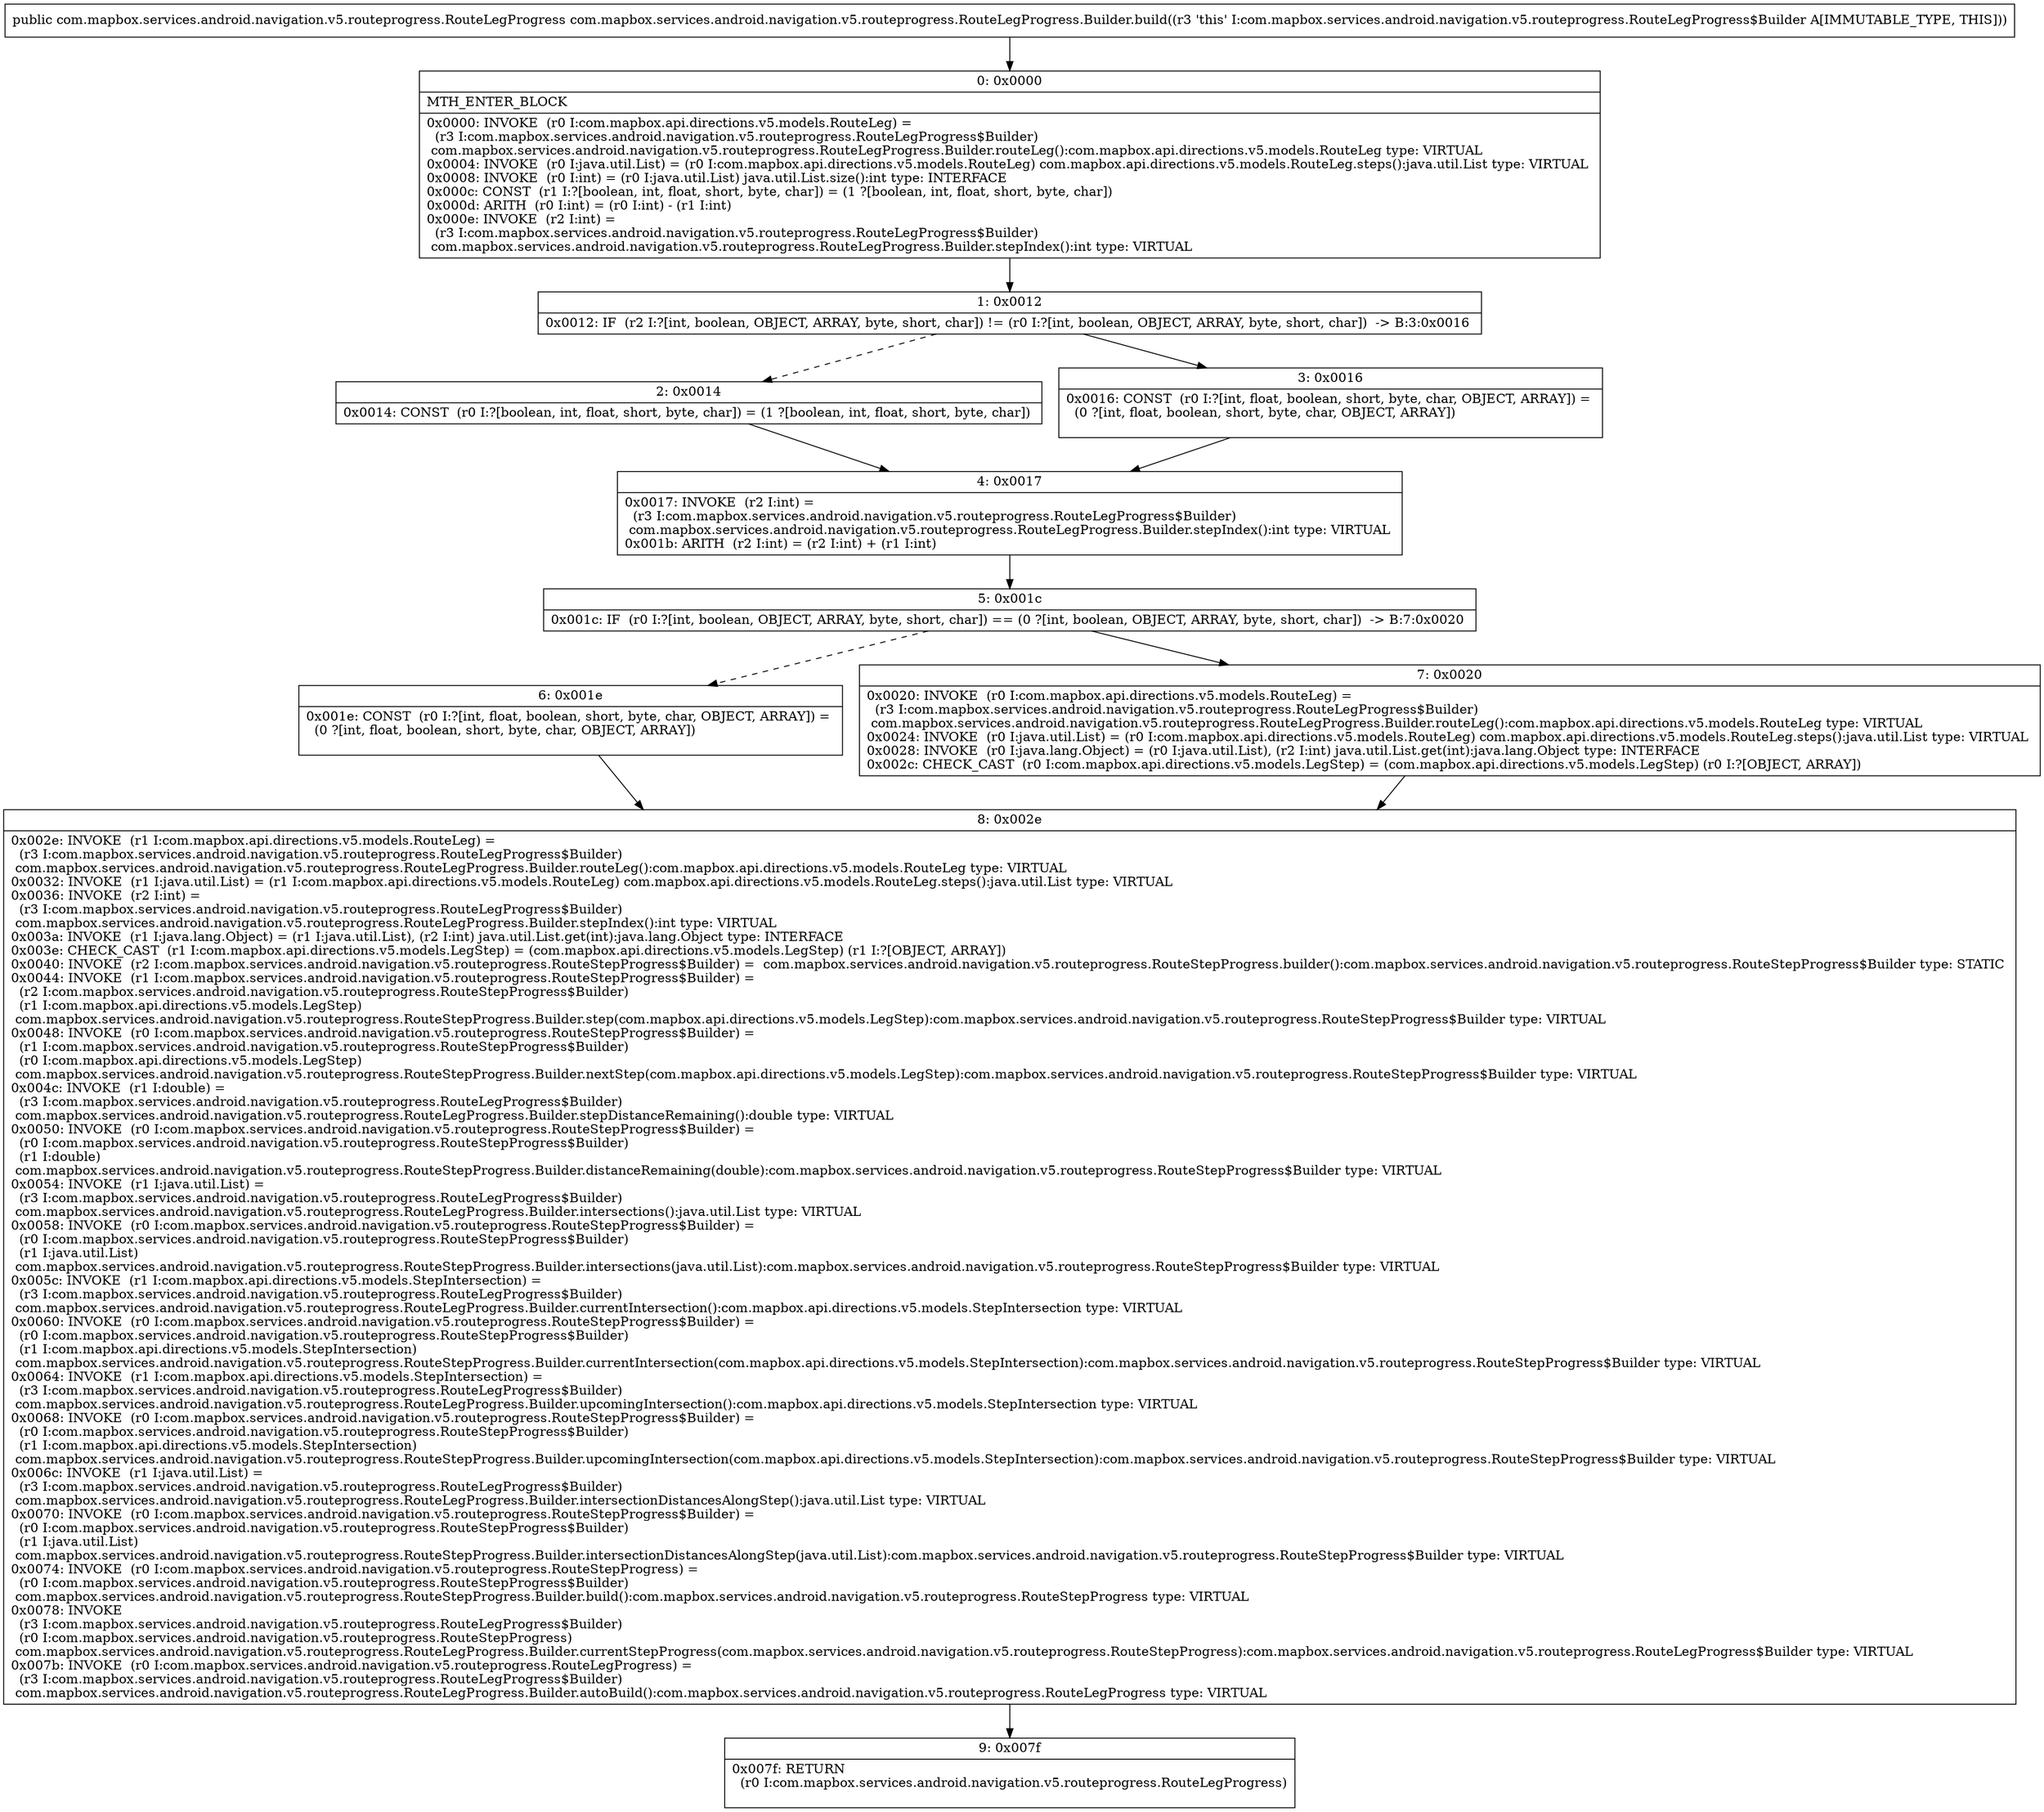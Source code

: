 digraph "CFG forcom.mapbox.services.android.navigation.v5.routeprogress.RouteLegProgress.Builder.build()Lcom\/mapbox\/services\/android\/navigation\/v5\/routeprogress\/RouteLegProgress;" {
Node_0 [shape=record,label="{0\:\ 0x0000|MTH_ENTER_BLOCK\l|0x0000: INVOKE  (r0 I:com.mapbox.api.directions.v5.models.RouteLeg) = \l  (r3 I:com.mapbox.services.android.navigation.v5.routeprogress.RouteLegProgress$Builder)\l com.mapbox.services.android.navigation.v5.routeprogress.RouteLegProgress.Builder.routeLeg():com.mapbox.api.directions.v5.models.RouteLeg type: VIRTUAL \l0x0004: INVOKE  (r0 I:java.util.List) = (r0 I:com.mapbox.api.directions.v5.models.RouteLeg) com.mapbox.api.directions.v5.models.RouteLeg.steps():java.util.List type: VIRTUAL \l0x0008: INVOKE  (r0 I:int) = (r0 I:java.util.List) java.util.List.size():int type: INTERFACE \l0x000c: CONST  (r1 I:?[boolean, int, float, short, byte, char]) = (1 ?[boolean, int, float, short, byte, char]) \l0x000d: ARITH  (r0 I:int) = (r0 I:int) \- (r1 I:int) \l0x000e: INVOKE  (r2 I:int) = \l  (r3 I:com.mapbox.services.android.navigation.v5.routeprogress.RouteLegProgress$Builder)\l com.mapbox.services.android.navigation.v5.routeprogress.RouteLegProgress.Builder.stepIndex():int type: VIRTUAL \l}"];
Node_1 [shape=record,label="{1\:\ 0x0012|0x0012: IF  (r2 I:?[int, boolean, OBJECT, ARRAY, byte, short, char]) != (r0 I:?[int, boolean, OBJECT, ARRAY, byte, short, char])  \-\> B:3:0x0016 \l}"];
Node_2 [shape=record,label="{2\:\ 0x0014|0x0014: CONST  (r0 I:?[boolean, int, float, short, byte, char]) = (1 ?[boolean, int, float, short, byte, char]) \l}"];
Node_3 [shape=record,label="{3\:\ 0x0016|0x0016: CONST  (r0 I:?[int, float, boolean, short, byte, char, OBJECT, ARRAY]) = \l  (0 ?[int, float, boolean, short, byte, char, OBJECT, ARRAY])\l \l}"];
Node_4 [shape=record,label="{4\:\ 0x0017|0x0017: INVOKE  (r2 I:int) = \l  (r3 I:com.mapbox.services.android.navigation.v5.routeprogress.RouteLegProgress$Builder)\l com.mapbox.services.android.navigation.v5.routeprogress.RouteLegProgress.Builder.stepIndex():int type: VIRTUAL \l0x001b: ARITH  (r2 I:int) = (r2 I:int) + (r1 I:int) \l}"];
Node_5 [shape=record,label="{5\:\ 0x001c|0x001c: IF  (r0 I:?[int, boolean, OBJECT, ARRAY, byte, short, char]) == (0 ?[int, boolean, OBJECT, ARRAY, byte, short, char])  \-\> B:7:0x0020 \l}"];
Node_6 [shape=record,label="{6\:\ 0x001e|0x001e: CONST  (r0 I:?[int, float, boolean, short, byte, char, OBJECT, ARRAY]) = \l  (0 ?[int, float, boolean, short, byte, char, OBJECT, ARRAY])\l \l}"];
Node_7 [shape=record,label="{7\:\ 0x0020|0x0020: INVOKE  (r0 I:com.mapbox.api.directions.v5.models.RouteLeg) = \l  (r3 I:com.mapbox.services.android.navigation.v5.routeprogress.RouteLegProgress$Builder)\l com.mapbox.services.android.navigation.v5.routeprogress.RouteLegProgress.Builder.routeLeg():com.mapbox.api.directions.v5.models.RouteLeg type: VIRTUAL \l0x0024: INVOKE  (r0 I:java.util.List) = (r0 I:com.mapbox.api.directions.v5.models.RouteLeg) com.mapbox.api.directions.v5.models.RouteLeg.steps():java.util.List type: VIRTUAL \l0x0028: INVOKE  (r0 I:java.lang.Object) = (r0 I:java.util.List), (r2 I:int) java.util.List.get(int):java.lang.Object type: INTERFACE \l0x002c: CHECK_CAST  (r0 I:com.mapbox.api.directions.v5.models.LegStep) = (com.mapbox.api.directions.v5.models.LegStep) (r0 I:?[OBJECT, ARRAY]) \l}"];
Node_8 [shape=record,label="{8\:\ 0x002e|0x002e: INVOKE  (r1 I:com.mapbox.api.directions.v5.models.RouteLeg) = \l  (r3 I:com.mapbox.services.android.navigation.v5.routeprogress.RouteLegProgress$Builder)\l com.mapbox.services.android.navigation.v5.routeprogress.RouteLegProgress.Builder.routeLeg():com.mapbox.api.directions.v5.models.RouteLeg type: VIRTUAL \l0x0032: INVOKE  (r1 I:java.util.List) = (r1 I:com.mapbox.api.directions.v5.models.RouteLeg) com.mapbox.api.directions.v5.models.RouteLeg.steps():java.util.List type: VIRTUAL \l0x0036: INVOKE  (r2 I:int) = \l  (r3 I:com.mapbox.services.android.navigation.v5.routeprogress.RouteLegProgress$Builder)\l com.mapbox.services.android.navigation.v5.routeprogress.RouteLegProgress.Builder.stepIndex():int type: VIRTUAL \l0x003a: INVOKE  (r1 I:java.lang.Object) = (r1 I:java.util.List), (r2 I:int) java.util.List.get(int):java.lang.Object type: INTERFACE \l0x003e: CHECK_CAST  (r1 I:com.mapbox.api.directions.v5.models.LegStep) = (com.mapbox.api.directions.v5.models.LegStep) (r1 I:?[OBJECT, ARRAY]) \l0x0040: INVOKE  (r2 I:com.mapbox.services.android.navigation.v5.routeprogress.RouteStepProgress$Builder) =  com.mapbox.services.android.navigation.v5.routeprogress.RouteStepProgress.builder():com.mapbox.services.android.navigation.v5.routeprogress.RouteStepProgress$Builder type: STATIC \l0x0044: INVOKE  (r1 I:com.mapbox.services.android.navigation.v5.routeprogress.RouteStepProgress$Builder) = \l  (r2 I:com.mapbox.services.android.navigation.v5.routeprogress.RouteStepProgress$Builder)\l  (r1 I:com.mapbox.api.directions.v5.models.LegStep)\l com.mapbox.services.android.navigation.v5.routeprogress.RouteStepProgress.Builder.step(com.mapbox.api.directions.v5.models.LegStep):com.mapbox.services.android.navigation.v5.routeprogress.RouteStepProgress$Builder type: VIRTUAL \l0x0048: INVOKE  (r0 I:com.mapbox.services.android.navigation.v5.routeprogress.RouteStepProgress$Builder) = \l  (r1 I:com.mapbox.services.android.navigation.v5.routeprogress.RouteStepProgress$Builder)\l  (r0 I:com.mapbox.api.directions.v5.models.LegStep)\l com.mapbox.services.android.navigation.v5.routeprogress.RouteStepProgress.Builder.nextStep(com.mapbox.api.directions.v5.models.LegStep):com.mapbox.services.android.navigation.v5.routeprogress.RouteStepProgress$Builder type: VIRTUAL \l0x004c: INVOKE  (r1 I:double) = \l  (r3 I:com.mapbox.services.android.navigation.v5.routeprogress.RouteLegProgress$Builder)\l com.mapbox.services.android.navigation.v5.routeprogress.RouteLegProgress.Builder.stepDistanceRemaining():double type: VIRTUAL \l0x0050: INVOKE  (r0 I:com.mapbox.services.android.navigation.v5.routeprogress.RouteStepProgress$Builder) = \l  (r0 I:com.mapbox.services.android.navigation.v5.routeprogress.RouteStepProgress$Builder)\l  (r1 I:double)\l com.mapbox.services.android.navigation.v5.routeprogress.RouteStepProgress.Builder.distanceRemaining(double):com.mapbox.services.android.navigation.v5.routeprogress.RouteStepProgress$Builder type: VIRTUAL \l0x0054: INVOKE  (r1 I:java.util.List) = \l  (r3 I:com.mapbox.services.android.navigation.v5.routeprogress.RouteLegProgress$Builder)\l com.mapbox.services.android.navigation.v5.routeprogress.RouteLegProgress.Builder.intersections():java.util.List type: VIRTUAL \l0x0058: INVOKE  (r0 I:com.mapbox.services.android.navigation.v5.routeprogress.RouteStepProgress$Builder) = \l  (r0 I:com.mapbox.services.android.navigation.v5.routeprogress.RouteStepProgress$Builder)\l  (r1 I:java.util.List)\l com.mapbox.services.android.navigation.v5.routeprogress.RouteStepProgress.Builder.intersections(java.util.List):com.mapbox.services.android.navigation.v5.routeprogress.RouteStepProgress$Builder type: VIRTUAL \l0x005c: INVOKE  (r1 I:com.mapbox.api.directions.v5.models.StepIntersection) = \l  (r3 I:com.mapbox.services.android.navigation.v5.routeprogress.RouteLegProgress$Builder)\l com.mapbox.services.android.navigation.v5.routeprogress.RouteLegProgress.Builder.currentIntersection():com.mapbox.api.directions.v5.models.StepIntersection type: VIRTUAL \l0x0060: INVOKE  (r0 I:com.mapbox.services.android.navigation.v5.routeprogress.RouteStepProgress$Builder) = \l  (r0 I:com.mapbox.services.android.navigation.v5.routeprogress.RouteStepProgress$Builder)\l  (r1 I:com.mapbox.api.directions.v5.models.StepIntersection)\l com.mapbox.services.android.navigation.v5.routeprogress.RouteStepProgress.Builder.currentIntersection(com.mapbox.api.directions.v5.models.StepIntersection):com.mapbox.services.android.navigation.v5.routeprogress.RouteStepProgress$Builder type: VIRTUAL \l0x0064: INVOKE  (r1 I:com.mapbox.api.directions.v5.models.StepIntersection) = \l  (r3 I:com.mapbox.services.android.navigation.v5.routeprogress.RouteLegProgress$Builder)\l com.mapbox.services.android.navigation.v5.routeprogress.RouteLegProgress.Builder.upcomingIntersection():com.mapbox.api.directions.v5.models.StepIntersection type: VIRTUAL \l0x0068: INVOKE  (r0 I:com.mapbox.services.android.navigation.v5.routeprogress.RouteStepProgress$Builder) = \l  (r0 I:com.mapbox.services.android.navigation.v5.routeprogress.RouteStepProgress$Builder)\l  (r1 I:com.mapbox.api.directions.v5.models.StepIntersection)\l com.mapbox.services.android.navigation.v5.routeprogress.RouteStepProgress.Builder.upcomingIntersection(com.mapbox.api.directions.v5.models.StepIntersection):com.mapbox.services.android.navigation.v5.routeprogress.RouteStepProgress$Builder type: VIRTUAL \l0x006c: INVOKE  (r1 I:java.util.List) = \l  (r3 I:com.mapbox.services.android.navigation.v5.routeprogress.RouteLegProgress$Builder)\l com.mapbox.services.android.navigation.v5.routeprogress.RouteLegProgress.Builder.intersectionDistancesAlongStep():java.util.List type: VIRTUAL \l0x0070: INVOKE  (r0 I:com.mapbox.services.android.navigation.v5.routeprogress.RouteStepProgress$Builder) = \l  (r0 I:com.mapbox.services.android.navigation.v5.routeprogress.RouteStepProgress$Builder)\l  (r1 I:java.util.List)\l com.mapbox.services.android.navigation.v5.routeprogress.RouteStepProgress.Builder.intersectionDistancesAlongStep(java.util.List):com.mapbox.services.android.navigation.v5.routeprogress.RouteStepProgress$Builder type: VIRTUAL \l0x0074: INVOKE  (r0 I:com.mapbox.services.android.navigation.v5.routeprogress.RouteStepProgress) = \l  (r0 I:com.mapbox.services.android.navigation.v5.routeprogress.RouteStepProgress$Builder)\l com.mapbox.services.android.navigation.v5.routeprogress.RouteStepProgress.Builder.build():com.mapbox.services.android.navigation.v5.routeprogress.RouteStepProgress type: VIRTUAL \l0x0078: INVOKE  \l  (r3 I:com.mapbox.services.android.navigation.v5.routeprogress.RouteLegProgress$Builder)\l  (r0 I:com.mapbox.services.android.navigation.v5.routeprogress.RouteStepProgress)\l com.mapbox.services.android.navigation.v5.routeprogress.RouteLegProgress.Builder.currentStepProgress(com.mapbox.services.android.navigation.v5.routeprogress.RouteStepProgress):com.mapbox.services.android.navigation.v5.routeprogress.RouteLegProgress$Builder type: VIRTUAL \l0x007b: INVOKE  (r0 I:com.mapbox.services.android.navigation.v5.routeprogress.RouteLegProgress) = \l  (r3 I:com.mapbox.services.android.navigation.v5.routeprogress.RouteLegProgress$Builder)\l com.mapbox.services.android.navigation.v5.routeprogress.RouteLegProgress.Builder.autoBuild():com.mapbox.services.android.navigation.v5.routeprogress.RouteLegProgress type: VIRTUAL \l}"];
Node_9 [shape=record,label="{9\:\ 0x007f|0x007f: RETURN  \l  (r0 I:com.mapbox.services.android.navigation.v5.routeprogress.RouteLegProgress)\l \l}"];
MethodNode[shape=record,label="{public com.mapbox.services.android.navigation.v5.routeprogress.RouteLegProgress com.mapbox.services.android.navigation.v5.routeprogress.RouteLegProgress.Builder.build((r3 'this' I:com.mapbox.services.android.navigation.v5.routeprogress.RouteLegProgress$Builder A[IMMUTABLE_TYPE, THIS])) }"];
MethodNode -> Node_0;
Node_0 -> Node_1;
Node_1 -> Node_2[style=dashed];
Node_1 -> Node_3;
Node_2 -> Node_4;
Node_3 -> Node_4;
Node_4 -> Node_5;
Node_5 -> Node_6[style=dashed];
Node_5 -> Node_7;
Node_6 -> Node_8;
Node_7 -> Node_8;
Node_8 -> Node_9;
}

